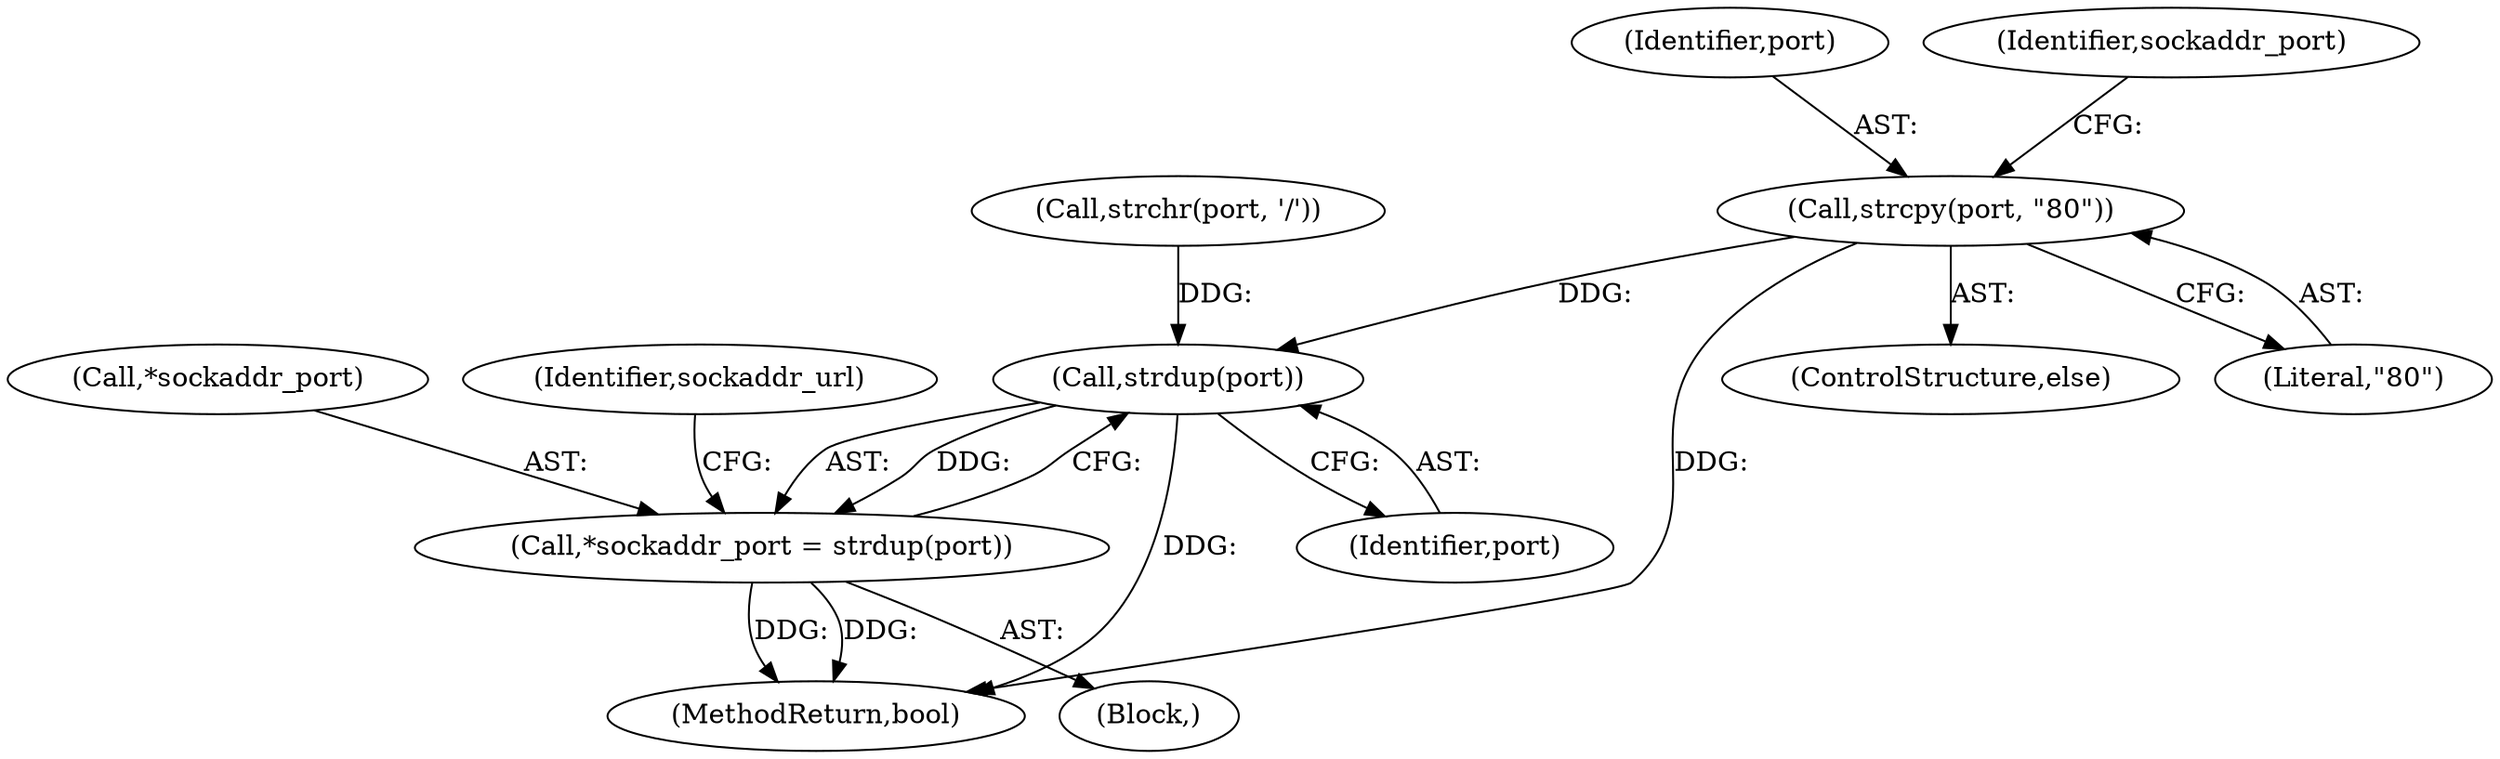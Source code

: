 digraph "0_cgminer_e1c5050734123973b99d181c45e74b2cbb00272e@API" {
"1000235" [label="(Call,strcpy(port, \"80\"))"];
"1000241" [label="(Call,strdup(port))"];
"1000238" [label="(Call,*sockaddr_port = strdup(port))"];
"1000250" [label="(MethodReturn,bool)"];
"1000241" [label="(Call,strdup(port))"];
"1000242" [label="(Identifier,port)"];
"1000239" [label="(Call,*sockaddr_port)"];
"1000234" [label="(ControlStructure,else)"];
"1000236" [label="(Identifier,port)"];
"1000105" [label="(Block,)"];
"1000240" [label="(Identifier,sockaddr_port)"];
"1000245" [label="(Identifier,sockaddr_url)"];
"1000237" [label="(Literal,\"80\")"];
"1000225" [label="(Call,strchr(port, '/'))"];
"1000238" [label="(Call,*sockaddr_port = strdup(port))"];
"1000235" [label="(Call,strcpy(port, \"80\"))"];
"1000235" -> "1000234"  [label="AST: "];
"1000235" -> "1000237"  [label="CFG: "];
"1000236" -> "1000235"  [label="AST: "];
"1000237" -> "1000235"  [label="AST: "];
"1000240" -> "1000235"  [label="CFG: "];
"1000235" -> "1000250"  [label="DDG: "];
"1000235" -> "1000241"  [label="DDG: "];
"1000241" -> "1000238"  [label="AST: "];
"1000241" -> "1000242"  [label="CFG: "];
"1000242" -> "1000241"  [label="AST: "];
"1000238" -> "1000241"  [label="CFG: "];
"1000241" -> "1000250"  [label="DDG: "];
"1000241" -> "1000238"  [label="DDG: "];
"1000225" -> "1000241"  [label="DDG: "];
"1000238" -> "1000105"  [label="AST: "];
"1000239" -> "1000238"  [label="AST: "];
"1000245" -> "1000238"  [label="CFG: "];
"1000238" -> "1000250"  [label="DDG: "];
"1000238" -> "1000250"  [label="DDG: "];
}
